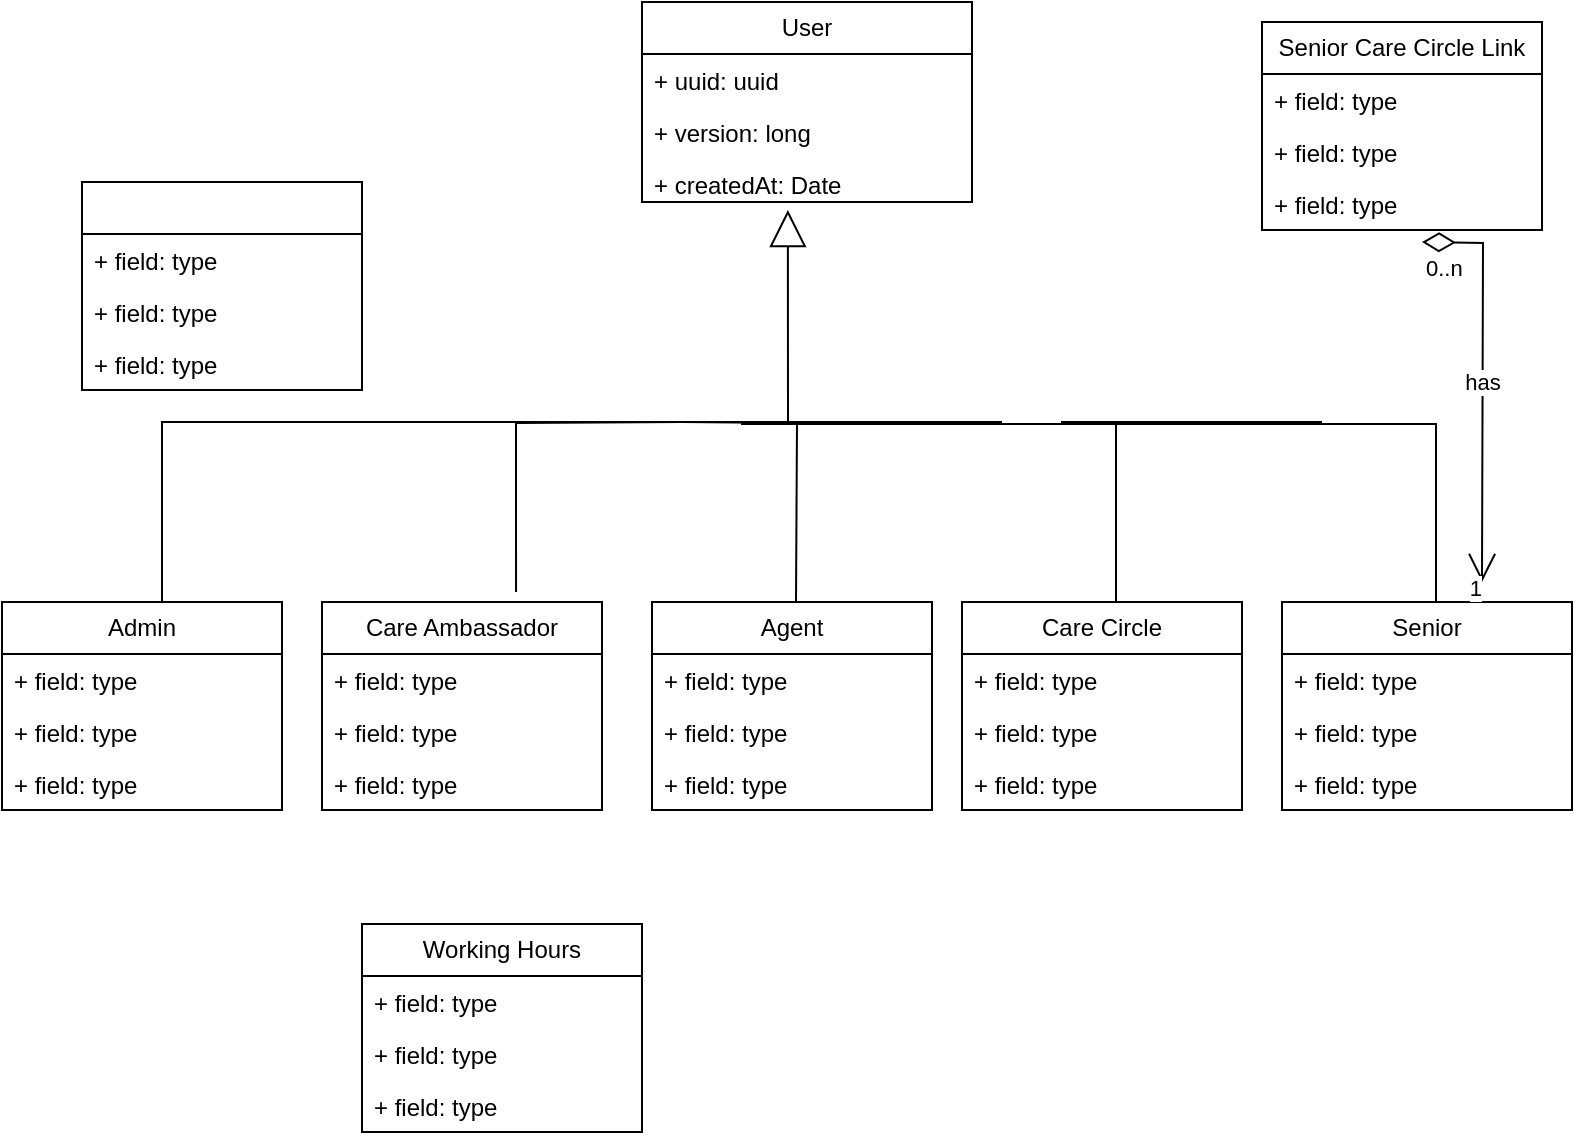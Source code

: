 <mxfile version="23.0.2" type="github">
  <diagram name="Page-1" id="PQywepz2tiH9okKjZkhM">
    <mxGraphModel dx="1434" dy="696" grid="1" gridSize="10" guides="1" tooltips="1" connect="1" arrows="1" fold="1" page="1" pageScale="1" pageWidth="827" pageHeight="1169" math="0" shadow="0">
      <root>
        <mxCell id="0" />
        <mxCell id="1" parent="0" />
        <mxCell id="RyCMyjrTXlqlKZoqg45k-1" value="User" style="swimlane;fontStyle=0;childLayout=stackLayout;horizontal=1;startSize=26;fillColor=none;horizontalStack=0;resizeParent=1;resizeParentMax=0;resizeLast=0;collapsible=1;marginBottom=0;whiteSpace=wrap;html=1;" vertex="1" parent="1">
          <mxGeometry x="360" y="20" width="165" height="100" as="geometry">
            <mxRectangle x="340" y="300" width="70" height="30" as="alternateBounds" />
          </mxGeometry>
        </mxCell>
        <mxCell id="RyCMyjrTXlqlKZoqg45k-2" value="+ uuid: uuid" style="text;strokeColor=none;fillColor=none;align=left;verticalAlign=top;spacingLeft=4;spacingRight=4;overflow=hidden;rotatable=0;points=[[0,0.5],[1,0.5]];portConstraint=eastwest;whiteSpace=wrap;html=1;" vertex="1" parent="RyCMyjrTXlqlKZoqg45k-1">
          <mxGeometry y="26" width="165" height="26" as="geometry" />
        </mxCell>
        <mxCell id="RyCMyjrTXlqlKZoqg45k-3" value="+ version: long" style="text;strokeColor=none;fillColor=none;align=left;verticalAlign=top;spacingLeft=4;spacingRight=4;overflow=hidden;rotatable=0;points=[[0,0.5],[1,0.5]];portConstraint=eastwest;whiteSpace=wrap;html=1;" vertex="1" parent="RyCMyjrTXlqlKZoqg45k-1">
          <mxGeometry y="52" width="165" height="26" as="geometry" />
        </mxCell>
        <mxCell id="RyCMyjrTXlqlKZoqg45k-4" value="+ createdAt: Date" style="text;strokeColor=none;fillColor=none;align=left;verticalAlign=top;spacingLeft=4;spacingRight=4;overflow=hidden;rotatable=0;points=[[0,0.5],[1,0.5]];portConstraint=eastwest;whiteSpace=wrap;html=1;" vertex="1" parent="RyCMyjrTXlqlKZoqg45k-1">
          <mxGeometry y="78" width="165" height="22" as="geometry" />
        </mxCell>
        <mxCell id="RyCMyjrTXlqlKZoqg45k-17" value="Admin" style="swimlane;fontStyle=0;childLayout=stackLayout;horizontal=1;startSize=26;fillColor=none;horizontalStack=0;resizeParent=1;resizeParentMax=0;resizeLast=0;collapsible=1;marginBottom=0;whiteSpace=wrap;html=1;" vertex="1" parent="1">
          <mxGeometry x="40" y="320" width="140" height="104" as="geometry" />
        </mxCell>
        <mxCell id="RyCMyjrTXlqlKZoqg45k-18" value="+ field: type" style="text;strokeColor=none;fillColor=none;align=left;verticalAlign=top;spacingLeft=4;spacingRight=4;overflow=hidden;rotatable=0;points=[[0,0.5],[1,0.5]];portConstraint=eastwest;whiteSpace=wrap;html=1;" vertex="1" parent="RyCMyjrTXlqlKZoqg45k-17">
          <mxGeometry y="26" width="140" height="26" as="geometry" />
        </mxCell>
        <mxCell id="RyCMyjrTXlqlKZoqg45k-19" value="+ field: type" style="text;strokeColor=none;fillColor=none;align=left;verticalAlign=top;spacingLeft=4;spacingRight=4;overflow=hidden;rotatable=0;points=[[0,0.5],[1,0.5]];portConstraint=eastwest;whiteSpace=wrap;html=1;" vertex="1" parent="RyCMyjrTXlqlKZoqg45k-17">
          <mxGeometry y="52" width="140" height="26" as="geometry" />
        </mxCell>
        <mxCell id="RyCMyjrTXlqlKZoqg45k-20" value="+ field: type" style="text;strokeColor=none;fillColor=none;align=left;verticalAlign=top;spacingLeft=4;spacingRight=4;overflow=hidden;rotatable=0;points=[[0,0.5],[1,0.5]];portConstraint=eastwest;whiteSpace=wrap;html=1;" vertex="1" parent="RyCMyjrTXlqlKZoqg45k-17">
          <mxGeometry y="78" width="140" height="26" as="geometry" />
        </mxCell>
        <mxCell id="RyCMyjrTXlqlKZoqg45k-21" value="" style="swimlane;fontStyle=0;childLayout=stackLayout;horizontal=1;startSize=26;fillColor=none;horizontalStack=0;resizeParent=1;resizeParentMax=0;resizeLast=0;collapsible=1;marginBottom=0;whiteSpace=wrap;html=1;" vertex="1" parent="1">
          <mxGeometry x="80" y="110" width="140" height="104" as="geometry" />
        </mxCell>
        <mxCell id="RyCMyjrTXlqlKZoqg45k-22" value="+ field: type" style="text;strokeColor=none;fillColor=none;align=left;verticalAlign=top;spacingLeft=4;spacingRight=4;overflow=hidden;rotatable=0;points=[[0,0.5],[1,0.5]];portConstraint=eastwest;whiteSpace=wrap;html=1;" vertex="1" parent="RyCMyjrTXlqlKZoqg45k-21">
          <mxGeometry y="26" width="140" height="26" as="geometry" />
        </mxCell>
        <mxCell id="RyCMyjrTXlqlKZoqg45k-23" value="+ field: type" style="text;strokeColor=none;fillColor=none;align=left;verticalAlign=top;spacingLeft=4;spacingRight=4;overflow=hidden;rotatable=0;points=[[0,0.5],[1,0.5]];portConstraint=eastwest;whiteSpace=wrap;html=1;" vertex="1" parent="RyCMyjrTXlqlKZoqg45k-21">
          <mxGeometry y="52" width="140" height="26" as="geometry" />
        </mxCell>
        <mxCell id="RyCMyjrTXlqlKZoqg45k-24" value="+ field: type" style="text;strokeColor=none;fillColor=none;align=left;verticalAlign=top;spacingLeft=4;spacingRight=4;overflow=hidden;rotatable=0;points=[[0,0.5],[1,0.5]];portConstraint=eastwest;whiteSpace=wrap;html=1;" vertex="1" parent="RyCMyjrTXlqlKZoqg45k-21">
          <mxGeometry y="78" width="140" height="26" as="geometry" />
        </mxCell>
        <mxCell id="RyCMyjrTXlqlKZoqg45k-25" value="Agent" style="swimlane;fontStyle=0;childLayout=stackLayout;horizontal=1;startSize=26;fillColor=none;horizontalStack=0;resizeParent=1;resizeParentMax=0;resizeLast=0;collapsible=1;marginBottom=0;whiteSpace=wrap;html=1;" vertex="1" parent="1">
          <mxGeometry x="365" y="320" width="140" height="104" as="geometry" />
        </mxCell>
        <mxCell id="RyCMyjrTXlqlKZoqg45k-26" value="+ field: type" style="text;strokeColor=none;fillColor=none;align=left;verticalAlign=top;spacingLeft=4;spacingRight=4;overflow=hidden;rotatable=0;points=[[0,0.5],[1,0.5]];portConstraint=eastwest;whiteSpace=wrap;html=1;" vertex="1" parent="RyCMyjrTXlqlKZoqg45k-25">
          <mxGeometry y="26" width="140" height="26" as="geometry" />
        </mxCell>
        <mxCell id="RyCMyjrTXlqlKZoqg45k-27" value="+ field: type" style="text;strokeColor=none;fillColor=none;align=left;verticalAlign=top;spacingLeft=4;spacingRight=4;overflow=hidden;rotatable=0;points=[[0,0.5],[1,0.5]];portConstraint=eastwest;whiteSpace=wrap;html=1;" vertex="1" parent="RyCMyjrTXlqlKZoqg45k-25">
          <mxGeometry y="52" width="140" height="26" as="geometry" />
        </mxCell>
        <mxCell id="RyCMyjrTXlqlKZoqg45k-28" value="+ field: type" style="text;strokeColor=none;fillColor=none;align=left;verticalAlign=top;spacingLeft=4;spacingRight=4;overflow=hidden;rotatable=0;points=[[0,0.5],[1,0.5]];portConstraint=eastwest;whiteSpace=wrap;html=1;" vertex="1" parent="RyCMyjrTXlqlKZoqg45k-25">
          <mxGeometry y="78" width="140" height="26" as="geometry" />
        </mxCell>
        <mxCell id="RyCMyjrTXlqlKZoqg45k-29" value="Care Ambassador" style="swimlane;fontStyle=0;childLayout=stackLayout;horizontal=1;startSize=26;fillColor=none;horizontalStack=0;resizeParent=1;resizeParentMax=0;resizeLast=0;collapsible=1;marginBottom=0;whiteSpace=wrap;html=1;" vertex="1" parent="1">
          <mxGeometry x="200" y="320" width="140" height="104" as="geometry" />
        </mxCell>
        <mxCell id="RyCMyjrTXlqlKZoqg45k-30" value="+ field: type" style="text;strokeColor=none;fillColor=none;align=left;verticalAlign=top;spacingLeft=4;spacingRight=4;overflow=hidden;rotatable=0;points=[[0,0.5],[1,0.5]];portConstraint=eastwest;whiteSpace=wrap;html=1;" vertex="1" parent="RyCMyjrTXlqlKZoqg45k-29">
          <mxGeometry y="26" width="140" height="26" as="geometry" />
        </mxCell>
        <mxCell id="RyCMyjrTXlqlKZoqg45k-31" value="+ field: type" style="text;strokeColor=none;fillColor=none;align=left;verticalAlign=top;spacingLeft=4;spacingRight=4;overflow=hidden;rotatable=0;points=[[0,0.5],[1,0.5]];portConstraint=eastwest;whiteSpace=wrap;html=1;" vertex="1" parent="RyCMyjrTXlqlKZoqg45k-29">
          <mxGeometry y="52" width="140" height="26" as="geometry" />
        </mxCell>
        <mxCell id="RyCMyjrTXlqlKZoqg45k-32" value="+ field: type" style="text;strokeColor=none;fillColor=none;align=left;verticalAlign=top;spacingLeft=4;spacingRight=4;overflow=hidden;rotatable=0;points=[[0,0.5],[1,0.5]];portConstraint=eastwest;whiteSpace=wrap;html=1;" vertex="1" parent="RyCMyjrTXlqlKZoqg45k-29">
          <mxGeometry y="78" width="140" height="26" as="geometry" />
        </mxCell>
        <mxCell id="RyCMyjrTXlqlKZoqg45k-33" value="Care Circle" style="swimlane;fontStyle=0;childLayout=stackLayout;horizontal=1;startSize=26;fillColor=none;horizontalStack=0;resizeParent=1;resizeParentMax=0;resizeLast=0;collapsible=1;marginBottom=0;whiteSpace=wrap;html=1;" vertex="1" parent="1">
          <mxGeometry x="520" y="320" width="140" height="104" as="geometry" />
        </mxCell>
        <mxCell id="RyCMyjrTXlqlKZoqg45k-34" value="+ field: type" style="text;strokeColor=none;fillColor=none;align=left;verticalAlign=top;spacingLeft=4;spacingRight=4;overflow=hidden;rotatable=0;points=[[0,0.5],[1,0.5]];portConstraint=eastwest;whiteSpace=wrap;html=1;" vertex="1" parent="RyCMyjrTXlqlKZoqg45k-33">
          <mxGeometry y="26" width="140" height="26" as="geometry" />
        </mxCell>
        <mxCell id="RyCMyjrTXlqlKZoqg45k-35" value="+ field: type" style="text;strokeColor=none;fillColor=none;align=left;verticalAlign=top;spacingLeft=4;spacingRight=4;overflow=hidden;rotatable=0;points=[[0,0.5],[1,0.5]];portConstraint=eastwest;whiteSpace=wrap;html=1;" vertex="1" parent="RyCMyjrTXlqlKZoqg45k-33">
          <mxGeometry y="52" width="140" height="26" as="geometry" />
        </mxCell>
        <mxCell id="RyCMyjrTXlqlKZoqg45k-36" value="+ field: type" style="text;strokeColor=none;fillColor=none;align=left;verticalAlign=top;spacingLeft=4;spacingRight=4;overflow=hidden;rotatable=0;points=[[0,0.5],[1,0.5]];portConstraint=eastwest;whiteSpace=wrap;html=1;" vertex="1" parent="RyCMyjrTXlqlKZoqg45k-33">
          <mxGeometry y="78" width="140" height="26" as="geometry" />
        </mxCell>
        <mxCell id="RyCMyjrTXlqlKZoqg45k-37" value="Senior Care Circle Link" style="swimlane;fontStyle=0;childLayout=stackLayout;horizontal=1;startSize=26;fillColor=none;horizontalStack=0;resizeParent=1;resizeParentMax=0;resizeLast=0;collapsible=1;marginBottom=0;whiteSpace=wrap;html=1;" vertex="1" parent="1">
          <mxGeometry x="670" y="30" width="140" height="104" as="geometry" />
        </mxCell>
        <mxCell id="RyCMyjrTXlqlKZoqg45k-38" value="+ field: type" style="text;strokeColor=none;fillColor=none;align=left;verticalAlign=top;spacingLeft=4;spacingRight=4;overflow=hidden;rotatable=0;points=[[0,0.5],[1,0.5]];portConstraint=eastwest;whiteSpace=wrap;html=1;" vertex="1" parent="RyCMyjrTXlqlKZoqg45k-37">
          <mxGeometry y="26" width="140" height="26" as="geometry" />
        </mxCell>
        <mxCell id="RyCMyjrTXlqlKZoqg45k-39" value="+ field: type" style="text;strokeColor=none;fillColor=none;align=left;verticalAlign=top;spacingLeft=4;spacingRight=4;overflow=hidden;rotatable=0;points=[[0,0.5],[1,0.5]];portConstraint=eastwest;whiteSpace=wrap;html=1;" vertex="1" parent="RyCMyjrTXlqlKZoqg45k-37">
          <mxGeometry y="52" width="140" height="26" as="geometry" />
        </mxCell>
        <mxCell id="RyCMyjrTXlqlKZoqg45k-40" value="+ field: type" style="text;strokeColor=none;fillColor=none;align=left;verticalAlign=top;spacingLeft=4;spacingRight=4;overflow=hidden;rotatable=0;points=[[0,0.5],[1,0.5]];portConstraint=eastwest;whiteSpace=wrap;html=1;" vertex="1" parent="RyCMyjrTXlqlKZoqg45k-37">
          <mxGeometry y="78" width="140" height="26" as="geometry" />
        </mxCell>
        <mxCell id="RyCMyjrTXlqlKZoqg45k-41" value="Senior" style="swimlane;fontStyle=0;childLayout=stackLayout;horizontal=1;startSize=26;fillColor=none;horizontalStack=0;resizeParent=1;resizeParentMax=0;resizeLast=0;collapsible=1;marginBottom=0;whiteSpace=wrap;html=1;" vertex="1" parent="1">
          <mxGeometry x="680" y="320" width="145" height="104" as="geometry" />
        </mxCell>
        <mxCell id="RyCMyjrTXlqlKZoqg45k-42" value="+ field: type" style="text;strokeColor=none;fillColor=none;align=left;verticalAlign=top;spacingLeft=4;spacingRight=4;overflow=hidden;rotatable=0;points=[[0,0.5],[1,0.5]];portConstraint=eastwest;whiteSpace=wrap;html=1;" vertex="1" parent="RyCMyjrTXlqlKZoqg45k-41">
          <mxGeometry y="26" width="145" height="26" as="geometry" />
        </mxCell>
        <mxCell id="RyCMyjrTXlqlKZoqg45k-43" value="+ field: type" style="text;strokeColor=none;fillColor=none;align=left;verticalAlign=top;spacingLeft=4;spacingRight=4;overflow=hidden;rotatable=0;points=[[0,0.5],[1,0.5]];portConstraint=eastwest;whiteSpace=wrap;html=1;" vertex="1" parent="RyCMyjrTXlqlKZoqg45k-41">
          <mxGeometry y="52" width="145" height="26" as="geometry" />
        </mxCell>
        <mxCell id="RyCMyjrTXlqlKZoqg45k-44" value="+ field: type" style="text;strokeColor=none;fillColor=none;align=left;verticalAlign=top;spacingLeft=4;spacingRight=4;overflow=hidden;rotatable=0;points=[[0,0.5],[1,0.5]];portConstraint=eastwest;whiteSpace=wrap;html=1;" vertex="1" parent="RyCMyjrTXlqlKZoqg45k-41">
          <mxGeometry y="78" width="145" height="26" as="geometry" />
        </mxCell>
        <mxCell id="RyCMyjrTXlqlKZoqg45k-45" value="Working Hours" style="swimlane;fontStyle=0;childLayout=stackLayout;horizontal=1;startSize=26;fillColor=none;horizontalStack=0;resizeParent=1;resizeParentMax=0;resizeLast=0;collapsible=1;marginBottom=0;whiteSpace=wrap;html=1;" vertex="1" parent="1">
          <mxGeometry x="220" y="481" width="140" height="104" as="geometry" />
        </mxCell>
        <mxCell id="RyCMyjrTXlqlKZoqg45k-46" value="+ field: type" style="text;strokeColor=none;fillColor=none;align=left;verticalAlign=top;spacingLeft=4;spacingRight=4;overflow=hidden;rotatable=0;points=[[0,0.5],[1,0.5]];portConstraint=eastwest;whiteSpace=wrap;html=1;" vertex="1" parent="RyCMyjrTXlqlKZoqg45k-45">
          <mxGeometry y="26" width="140" height="26" as="geometry" />
        </mxCell>
        <mxCell id="RyCMyjrTXlqlKZoqg45k-47" value="+ field: type" style="text;strokeColor=none;fillColor=none;align=left;verticalAlign=top;spacingLeft=4;spacingRight=4;overflow=hidden;rotatable=0;points=[[0,0.5],[1,0.5]];portConstraint=eastwest;whiteSpace=wrap;html=1;" vertex="1" parent="RyCMyjrTXlqlKZoqg45k-45">
          <mxGeometry y="52" width="140" height="26" as="geometry" />
        </mxCell>
        <mxCell id="RyCMyjrTXlqlKZoqg45k-48" value="+ field: type" style="text;strokeColor=none;fillColor=none;align=left;verticalAlign=top;spacingLeft=4;spacingRight=4;overflow=hidden;rotatable=0;points=[[0,0.5],[1,0.5]];portConstraint=eastwest;whiteSpace=wrap;html=1;" vertex="1" parent="RyCMyjrTXlqlKZoqg45k-45">
          <mxGeometry y="78" width="140" height="26" as="geometry" />
        </mxCell>
        <mxCell id="RyCMyjrTXlqlKZoqg45k-51" value="" style="endArrow=block;endSize=16;endFill=0;html=1;rounded=0;entryX=0.442;entryY=1.182;entryDx=0;entryDy=0;entryPerimeter=0;" edge="1" parent="1" target="RyCMyjrTXlqlKZoqg45k-4">
          <mxGeometry width="160" relative="1" as="geometry">
            <mxPoint x="120" y="310" as="sourcePoint" />
            <mxPoint x="380" y="130" as="targetPoint" />
            <Array as="points">
              <mxPoint x="120" y="320" />
              <mxPoint x="120" y="230" />
              <mxPoint x="433" y="230" />
            </Array>
          </mxGeometry>
        </mxCell>
        <mxCell id="RyCMyjrTXlqlKZoqg45k-53" value="" style="endArrow=none;html=1;edgeStyle=orthogonalEdgeStyle;rounded=0;entryX=0.693;entryY=-0.048;entryDx=0;entryDy=0;entryPerimeter=0;" edge="1" parent="1" target="RyCMyjrTXlqlKZoqg45k-29">
          <mxGeometry relative="1" as="geometry">
            <mxPoint x="380" y="230" as="sourcePoint" />
            <mxPoint x="540" y="230" as="targetPoint" />
          </mxGeometry>
        </mxCell>
        <mxCell id="RyCMyjrTXlqlKZoqg45k-57" value="" style="endArrow=none;html=1;edgeStyle=orthogonalEdgeStyle;rounded=0;entryX=0.693;entryY=-0.048;entryDx=0;entryDy=0;entryPerimeter=0;" edge="1" parent="1">
          <mxGeometry relative="1" as="geometry">
            <mxPoint x="380" y="230" as="sourcePoint" />
            <mxPoint x="437" y="320" as="targetPoint" />
          </mxGeometry>
        </mxCell>
        <mxCell id="RyCMyjrTXlqlKZoqg45k-58" value="" style="endArrow=none;html=1;edgeStyle=orthogonalEdgeStyle;rounded=0;entryX=0.693;entryY=-0.048;entryDx=0;entryDy=0;entryPerimeter=0;" edge="1" parent="1">
          <mxGeometry relative="1" as="geometry">
            <mxPoint x="540" y="230" as="sourcePoint" />
            <mxPoint x="597" y="320" as="targetPoint" />
            <Array as="points">
              <mxPoint x="410" y="230" />
              <mxPoint x="410" y="231" />
              <mxPoint x="597" y="231" />
            </Array>
          </mxGeometry>
        </mxCell>
        <mxCell id="RyCMyjrTXlqlKZoqg45k-59" value="" style="endArrow=none;html=1;edgeStyle=orthogonalEdgeStyle;rounded=0;entryX=0.693;entryY=-0.048;entryDx=0;entryDy=0;entryPerimeter=0;" edge="1" parent="1">
          <mxGeometry relative="1" as="geometry">
            <mxPoint x="700" y="230" as="sourcePoint" />
            <mxPoint x="757" y="320" as="targetPoint" />
            <Array as="points">
              <mxPoint x="570" y="230" />
              <mxPoint x="570" y="231" />
              <mxPoint x="757" y="231" />
            </Array>
          </mxGeometry>
        </mxCell>
        <mxCell id="RyCMyjrTXlqlKZoqg45k-63" value="has" style="endArrow=open;html=1;endSize=12;startArrow=diamondThin;startSize=14;startFill=0;edgeStyle=orthogonalEdgeStyle;rounded=0;" edge="1" parent="1">
          <mxGeometry relative="1" as="geometry">
            <mxPoint x="750" y="140" as="sourcePoint" />
            <mxPoint x="780" y="310" as="targetPoint" />
          </mxGeometry>
        </mxCell>
        <mxCell id="RyCMyjrTXlqlKZoqg45k-64" value="0..n" style="edgeLabel;resizable=0;html=1;align=left;verticalAlign=top;" connectable="0" vertex="1" parent="RyCMyjrTXlqlKZoqg45k-63">
          <mxGeometry x="-1" relative="1" as="geometry" />
        </mxCell>
        <mxCell id="RyCMyjrTXlqlKZoqg45k-65" value="1" style="edgeLabel;resizable=0;html=1;align=right;verticalAlign=top;" connectable="0" vertex="1" parent="RyCMyjrTXlqlKZoqg45k-63">
          <mxGeometry x="1" relative="1" as="geometry">
            <mxPoint y="-10" as="offset" />
          </mxGeometry>
        </mxCell>
      </root>
    </mxGraphModel>
  </diagram>
</mxfile>
